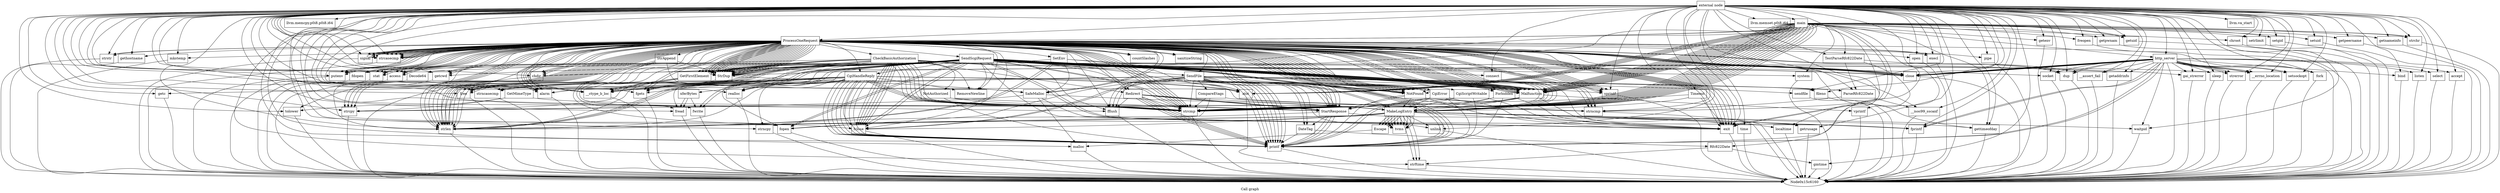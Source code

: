 digraph "Call graph" {
	label="Call graph";

	Node0x15c7430 [shape=record,label="{external node}"];
	Node0x15c7430 -> Node0x15fe260;
	Node0x15c7430 -> Node0x15bf6f0;
	Node0x15c7430 -> Node0x15f3670;
	Node0x15c7430 -> Node0x1628980;
	Node0x15c7430 -> Node0x161fab0;
	Node0x15c7430 -> Node0x15d2ea0;
	Node0x15c7430 -> Node0x15fe450;
	Node0x15c7430 -> Node0x16010d0;
	Node0x15c7430 -> Node0x1617c20;
	Node0x15c7430 -> Node0x162f210;
	Node0x15c7430 -> Node0x15d2760;
	Node0x15c7430 -> Node0x15af750;
	Node0x15c7430 -> Node0x160de00;
	Node0x15c7430 -> Node0x15cef00;
	Node0x15c7430 -> Node0x160bef0;
	Node0x15c7430 -> Node0x1655040;
	Node0x15c7430 -> Node0x15b0c70;
	Node0x15c7430 -> Node0x16180a0;
	Node0x15c7430 -> Node0x162de40;
	Node0x15c7430 -> Node0x15bfdc0;
	Node0x15c7430 -> Node0x1633de0;
	Node0x15c7430 -> Node0x1632ab0;
	Node0x15c7430 -> Node0x15ae9d0;
	Node0x15c7430 -> Node0x164fb90;
	Node0x15c7430 -> Node0x15cba90;
	Node0x15c7430 -> Node0x15af330;
	Node0x15c7430 -> Node0x15e1720;
	Node0x15c7430 -> Node0x15fd620;
	Node0x15c7430 -> Node0x15d17d0;
	Node0x15c7430 -> Node0x15f0a60;
	Node0x15c7430 -> Node0x164ff20;
	Node0x15c7430 -> Node0x160df30;
	Node0x15c7430 -> Node0x162da00;
	Node0x15c7430 -> Node0x1639ad0;
	Node0x15c7430 -> Node0x1639ea0;
	Node0x15c7430 -> Node0x1639c60;
	Node0x15c7430 -> Node0x163f0a0;
	Node0x15c7430 -> Node0x163ded0;
	Node0x15c7430 -> Node0x163f560;
	Node0x15c7430 -> Node0x1641e00;
	Node0x15c7430 -> Node0x164ab10;
	Node0x15c7430 -> Node0x1644f00;
	Node0x15c7430 -> Node0x164be20;
	Node0x15c7430 -> Node0x16433f0;
	Node0x15c7430 -> Node0x1647400;
	Node0x15c7430 -> Node0x1664940;
	Node0x15c7430 -> Node0x1664ca0;
	Node0x15c7430 -> Node0x166d270;
	Node0x15c7430 -> Node0x1653620;
	Node0x15c7430 -> Node0x1661080;
	Node0x15c7430 -> Node0x1666ef0;
	Node0x15c7430 -> Node0x165ea00;
	Node0x15c7430 -> Node0x165d280;
	Node0x15c7430 -> Node0x16655a0;
	Node0x15c7430 -> Node0x165bbb0;
	Node0x15c7430 -> Node0x1661b70;
	Node0x15c7430 -> Node0x1664330;
	Node0x15c7430 -> Node0x1667350;
	Node0x15c7430 -> Node0x165d650;
	Node0x15c7430 -> Node0x1669cd0;
	Node0x15c7430 -> Node0x16740a0;
	Node0x15c7430 -> Node0x1684a70;
	Node0x15c7430 -> Node0x1675260;
	Node0x15c7430 -> Node0x1678070;
	Node0x15c7430 -> Node0x162e4e0;
	Node0x15c7430 -> Node0x15a3430;
	Node0x15c7430 -> Node0x15a2a50;
	Node0x15c7430 -> Node0x15a9f90;
	Node0x15c7430 -> Node0x167f360;
	Node0x15c7430 -> Node0x15a3310;
	Node0x15c7430 -> Node0x1674f90;
	Node0x15c7430 -> Node0x167e020;
	Node0x15c7430 -> Node0x15da8b0;
	Node0x15c7430 -> Node0x15fcdf0;
	Node0x15c7430 -> Node0x1676040;
	Node0x15c7430 -> Node0x164a780;
	Node0x15c7430 -> Node0x1659a40;
	Node0x15c7430 -> Node0x16533b0;
	Node0x15c7430 -> Node0x1654280;
	Node0x15c7430 -> Node0x1655200;
	Node0x15c7430 -> Node0x16593c0;
	Node0x15c7430 -> Node0x164fe50;
	Node0x15c7430 -> Node0x166dbc0;
	Node0x15c7430 -> Node0x1611e90;
	Node0x15c7430 -> Node0x1688ae0;
	Node0x15c7430 -> Node0x165ccb0;
	Node0x15c7430 -> Node0x1663fa0;
	Node0x15c7430 -> Node0x1668f20;
	Node0x15c7430 -> Node0x16676f0;
	Node0x15fe260 [shape=record,label="{ParseRfc822Date}"];
	Node0x15fe260 -> Node0x15bf6f0;
	Node0x15fe260 -> Node0x15f3670;
	Node0x15bf6f0 [shape=record,label="{__isoc99_sscanf}"];
	Node0x15bf6f0 -> Node0x15c6160;
	Node0x15f3670 [shape=record,label="{strncmp}"];
	Node0x15f3670 -> Node0x15c6160;
	Node0x15fcdf0 [shape=record,label="{strftime}"];
	Node0x15fcdf0 -> Node0x15c6160;
	Node0x15d2ea0 [shape=record,label="{Decode64}"];
	Node0x15d2ea0 -> Node0x15fe450;
	Node0x1628980 [shape=record,label="{TestParseRfc822Date}"];
	Node0x1628980 -> Node0x15c5d00;
	Node0x1628980 -> Node0x15fe260;
	Node0x1628980 -> Node0x161fab0;
	Node0x15c5d00 [shape=record,label="{Rfc822Date}"];
	Node0x15c5d00 -> Node0x15da8b0;
	Node0x15c5d00 -> Node0x15fcdf0;
	Node0x161fab0 [shape=record,label="{__assert_fail}"];
	Node0x161fab0 -> Node0x15c6160;
	Node0x15da8b0 [shape=record,label="{gmtime}"];
	Node0x15da8b0 -> Node0x15c6160;
	Node0x15fe450 [shape=record,label="{strlen}"];
	Node0x15fe450 -> Node0x15c6160;
	Node0x1639c60 [shape=record,label="{access}"];
	Node0x1639c60 -> Node0x15c6160;
	Node0x1639f70 [shape=record,label="{Redirect}"];
	Node0x1639f70 -> Node0x161f1c0;
	Node0x1639f70 -> Node0x161f1c0;
	Node0x1639f70 -> Node0x161f1c0;
	Node0x1639f70 -> Node0x15d2760;
	Node0x1639f70 -> Node0x1633de0;
	Node0x1639f70 -> Node0x1633de0;
	Node0x1639f70 -> Node0x1633de0;
	Node0x1639f70 -> Node0x1633de0;
	Node0x1639f70 -> Node0x16206e0;
	Node0x1639f70 -> Node0x1647400;
	Node0x16010d0 [shape=record,label="{GetMimeType}"];
	Node0x16010d0 -> Node0x1617c20;
	Node0x16010d0 -> Node0x162f210;
	Node0x16010d0 -> Node0x15d2760;
	Node0x162f210 [shape=record,label="{tolower}"];
	Node0x162f210 -> Node0x15c6160;
	Node0x1617c20 [shape=record,label="{strcpy}"];
	Node0x1617c20 -> Node0x15c6160;
	Node0x15d2760 [shape=record,label="{strcmp}"];
	Node0x15d2760 -> Node0x15c6160;
	Node0x15af750 [shape=record,label="{ProcessOneRequest}"];
	Node0x15af750 -> Node0x160de00;
	Node0x15af750 -> Node0x15cef00;
	Node0x15af750 -> Node0x15d2af0;
	Node0x15af750 -> Node0x160bef0;
	Node0x15af750 -> Node0x160bef0;
	Node0x15af750 -> Node0x160bef0;
	Node0x15af750 -> Node0x160bef0;
	Node0x15af750 -> Node0x15b0c70;
	Node0x15af750 -> Node0x16180a0;
	Node0x15af750 -> Node0x162de40;
	Node0x15af750 -> Node0x15bfdc0;
	Node0x15af750 -> Node0x15fe450;
	Node0x15af750 -> Node0x160fc50;
	Node0x15af750 -> Node0x15d8450;
	Node0x15af750 -> Node0x160fc50;
	Node0x15af750 -> Node0x15d8450;
	Node0x15af750 -> Node0x160fc50;
	Node0x15af750 -> Node0x15d8450;
	Node0x15af750 -> Node0x15f3670;
	Node0x15af750 -> Node0x15fe450;
	Node0x15af750 -> Node0x161f1c0;
	Node0x15af750 -> Node0x1633de0;
	Node0x15af750 -> Node0x16206e0;
	Node0x15af750 -> Node0x162de40;
	Node0x15af750 -> Node0x15cf1a0;
	Node0x15af750 -> Node0x15d2760;
	Node0x15af750 -> Node0x15d2760;
	Node0x15af750 -> Node0x15d2760;
	Node0x15af750 -> Node0x161f1c0;
	Node0x15af750 -> Node0x1633de0;
	Node0x15af750 -> Node0x16206e0;
	Node0x15af750 -> Node0x162de40;
	Node0x15af750 -> Node0x16180a0;
	Node0x15af750 -> Node0x15fe450;
	Node0x15af750 -> Node0x160fc50;
	Node0x15af750 -> Node0x1608fd0;
	Node0x15af750 -> Node0x1632ab0;
	Node0x15af750 -> Node0x15d8450;
	Node0x15af750 -> Node0x1632ab0;
	Node0x15af750 -> Node0x15d8450;
	Node0x15af750 -> Node0x1632ab0;
	Node0x15af750 -> Node0x15d8450;
	Node0x15af750 -> Node0x1632ab0;
	Node0x15af750 -> Node0x15d8450;
	Node0x15af750 -> Node0x1632ab0;
	Node0x15af750 -> Node0x15d8450;
	Node0x15af750 -> Node0x1632ab0;
	Node0x15af750 -> Node0x15d8450;
	Node0x15af750 -> Node0x15ae9d0;
	Node0x15af750 -> Node0x1626330;
	Node0x15af750 -> Node0x1632ab0;
	Node0x15af750 -> Node0x1622d00;
	Node0x15af750 -> Node0x1632ab0;
	Node0x15af750 -> Node0x1632ab0;
	Node0x15af750 -> Node0x1632ab0;
	Node0x15af750 -> Node0x1632ab0;
	Node0x15af750 -> Node0x15e9f50;
	Node0x15af750 -> Node0x1626330;
	Node0x15af750 -> Node0x15d8450;
	Node0x15af750 -> Node0x15d8450;
	Node0x15af750 -> Node0x15d8450;
	Node0x15af750 -> Node0x1632ab0;
	Node0x15af750 -> Node0x15d8450;
	Node0x15af750 -> Node0x160fc50;
	Node0x15af750 -> Node0x1632ab0;
	Node0x15af750 -> Node0x15d8450;
	Node0x15af750 -> Node0x1632ab0;
	Node0x15af750 -> Node0x15d8450;
	Node0x15af750 -> Node0x1632ab0;
	Node0x15af750 -> Node0x15d2760;
	Node0x15af750 -> Node0x15bf6f0;
	Node0x15af750 -> Node0x15ae9d0;
	Node0x15af750 -> Node0x1626330;
	Node0x15af750 -> Node0x15cefd0;
	Node0x15af750 -> Node0x15cba90;
	Node0x15af750 -> Node0x15d8450;
	Node0x15af750 -> Node0x15af330;
	Node0x15af750 -> Node0x161f1c0;
	Node0x15af750 -> Node0x1633de0;
	Node0x15af750 -> Node0x16206e0;
	Node0x15af750 -> Node0x162de40;
	Node0x15af750 -> Node0x15e1720;
	Node0x15af750 -> Node0x15fd620;
	Node0x15af750 -> Node0x15d2af0;
	Node0x15af750 -> Node0x15d17d0;
	Node0x15af750 -> Node0x161f1c0;
	Node0x15af750 -> Node0x1633de0;
	Node0x15af750 -> Node0x16206e0;
	Node0x15af750 -> Node0x162de40;
	Node0x15af750 -> Node0x15cefd0;
	Node0x15af750 -> Node0x15b0c70;
	Node0x15af750 -> Node0x15f0a60;
	Node0x15af750 -> Node0x164ff20;
	Node0x15af750 -> Node0x160df30;
	Node0x15af750 -> Node0x162da00;
	Node0x15af750 -> Node0x15b0c70;
	Node0x15af750 -> Node0x15e9f50;
	Node0x15af750 -> Node0x15f3670;
	Node0x15af750 -> Node0x15cf1a0;
	Node0x15af750 -> Node0x15cf1a0;
	Node0x15af750 -> Node0x15fe450;
	Node0x15af750 -> Node0x15cf1a0;
	Node0x15af750 -> Node0x15cf1a0;
	Node0x15af750 -> Node0x15fe450;
	Node0x15af750 -> Node0x15fe450;
	Node0x15af750 -> Node0x15cf1a0;
	Node0x15af750 -> Node0x15e1720;
	Node0x15af750 -> Node0x15fe450;
	Node0x15af750 -> Node0x1639ad0;
	Node0x15af750 -> Node0x1639ad0;
	Node0x15af750 -> Node0x162f210;
	Node0x15af750 -> Node0x1617c20;
	Node0x15af750 -> Node0x1639ea0;
	Node0x15af750 -> Node0x15e1720;
	Node0x15af750 -> Node0x1639ea0;
	Node0x15af750 -> Node0x15e1720;
	Node0x15af750 -> Node0x15cf1a0;
	Node0x15af750 -> Node0x15d8450;
	Node0x15af750 -> Node0x160de00;
	Node0x15af750 -> Node0x15cef00;
	Node0x15af750 -> Node0x15d2af0;
	Node0x15af750 -> Node0x15fe450;
	Node0x15af750 -> Node0x1639ea0;
	Node0x15af750 -> Node0x1617c20;
	Node0x15af750 -> Node0x1639ea0;
	Node0x15af750 -> Node0x1639c60;
	Node0x15af750 -> Node0x15d8450;
	Node0x15af750 -> Node0x1639f70;
	Node0x15af750 -> Node0x15cf1a0;
	Node0x15af750 -> Node0x1639c60;
	Node0x15af750 -> Node0x15cf1a0;
	Node0x15af750 -> Node0x15d8450;
	Node0x15af750 -> Node0x1617c20;
	Node0x15af750 -> Node0x1639ea0;
	Node0x15af750 -> Node0x1639c60;
	Node0x15af750 -> Node0x15cf1a0;
	Node0x15af750 -> Node0x15d8450;
	Node0x15af750 -> Node0x1639f70;
	Node0x15af750 -> Node0x15d8450;
	Node0x15af750 -> Node0x15d8450;
	Node0x15af750 -> Node0x15fe450;
	Node0x15af750 -> Node0x15d8450;
	Node0x15af750 -> Node0x15fe450;
	Node0x15af750 -> Node0x1617c20;
	Node0x15af750 -> Node0x15e1720;
	Node0x15af750 -> Node0x1639c60;
	Node0x15af750 -> Node0x163f6d0;
	Node0x15af750 -> Node0x1639c60;
	Node0x15af750 -> Node0x163d8c0;
	Node0x15af750 -> Node0x160de00;
	Node0x15af750 -> Node0x15cef00;
	Node0x15af750 -> Node0x15d2af0;
	Node0x15af750 -> Node0x15fe450;
	Node0x15af750 -> Node0x163f0a0;
	Node0x15af750 -> Node0x163fea0;
	Node0x15af750 -> Node0x163f0a0;
	Node0x15af750 -> Node0x163f0a0;
	Node0x15af750 -> Node0x163f0a0;
	Node0x15af750 -> Node0x163ded0;
	Node0x15af750 -> Node0x15d2af0;
	Node0x15af750 -> Node0x163f560;
	Node0x15af750 -> Node0x1641e00;
	Node0x15af750 -> Node0x15f3670;
	Node0x15af750 -> Node0x164ab10;
	Node0x15af750 -> Node0x162de40;
	Node0x15af750 -> Node0x1644f00;
	Node0x15af750 -> Node0x15d2af0;
	Node0x15af750 -> Node0x164be20;
	Node0x15af750 -> Node0x163f560;
	Node0x15af750 -> Node0x163f560;
	Node0x15af750 -> Node0x163ded0;
	Node0x15af750 -> Node0x15d2af0;
	Node0x15af750 -> Node0x163f560;
	Node0x15af750 -> Node0x163f560;
	Node0x15af750 -> Node0x164ab10;
	Node0x15af750 -> Node0x162de40;
	Node0x15af750 -> Node0x163f560;
	Node0x15af750 -> Node0x16433f0;
	Node0x15af750 -> Node0x164c180;
	Node0x15af750 -> Node0x1646390;
	Node0x15af750 -> Node0x15d2760;
	Node0x15af750 -> Node0x16458b0;
	Node0x15af750 -> Node0x1643a70;
	Node0x15af750 -> Node0x1643a70;
	Node0x15af750 -> Node0x15cf1a0;
	Node0x15af750 -> Node0x1647820;
	Node0x15af750 -> Node0x1647400;
	Node0x15af750 -> Node0x16206e0;
	Node0x15af750 -> Node0x15b0c70;
	Node0x160de00 [shape=record,label="{chdir}"];
	Node0x160de00 -> Node0x15c6160;
	Node0x15cef00 [shape=record,label="{getcwd}"];
	Node0x15cef00 -> Node0x15c6160;
	Node0x15d2af0 [shape=record,label="{Malfunction}"];
	Node0x15d2af0 -> Node0x161f1c0;
	Node0x15d2af0 -> Node0x1633de0;
	Node0x15d2af0 -> Node0x164a780;
	Node0x15d2af0 -> Node0x1633de0;
	Node0x15d2af0 -> Node0x16206e0;
	Node0x15d2af0 -> Node0x162de40;
	Node0x1655040 [shape=record,label="{Timeout}"];
	Node0x1655040 -> Node0x1617c20;
	Node0x1655040 -> Node0x16206e0;
	Node0x1655040 -> Node0x162de40;
	Node0x160bef0 [shape=record,label="{signal}"];
	Node0x160bef0 -> Node0x15c6160;
	Node0x15b0c70 [shape=record,label="{alarm}"];
	Node0x15b0c70 -> Node0x15c6160;
	Node0x16180a0 [shape=record,label="{fgets}"];
	Node0x16180a0 -> Node0x15c6160;
	Node0x162de40 [shape=record,label="{exit}"];
	Node0x162de40 -> Node0x15c6160;
	Node0x15bfdc0 [shape=record,label="{gettimeofday}"];
	Node0x15bfdc0 -> Node0x15c6160;
	Node0x160fc50 [shape=record,label="{GetFirstElement}"];
	Node0x160fc50 -> Node0x1639ad0;
	Node0x160fc50 -> Node0x1639ad0;
	Node0x160fc50 -> Node0x1639ad0;
	Node0x15d8450 [shape=record,label="{StrDup}"];
	Node0x15d8450 -> Node0x15fe450;
	Node0x15d8450 -> Node0x15cefd0;
	Node0x15d8450 -> Node0x1617c20;
	Node0x161f1c0 [shape=record,label="{StartResponse}"];
	Node0x161f1c0 -> Node0x1659a40;
	Node0x161f1c0 -> Node0x1633de0;
	Node0x161f1c0 -> Node0x16533b0;
	Node0x161f1c0 -> Node0x1633de0;
	Node0x161f1c0 -> Node0x1633de0;
	Node0x161f1c0 -> Node0x164dbb0;
	Node0x1633de0 [shape=record,label="{printf}"];
	Node0x1633de0 -> Node0x15c6160;
	Node0x16206e0 [shape=record,label="{MakeLogEntry}"];
	Node0x16206e0 -> Node0x1654280;
	Node0x16206e0 -> Node0x15bfdc0;
	Node0x16206e0 -> Node0x1655200;
	Node0x16206e0 -> Node0x15fcdf0;
	Node0x16206e0 -> Node0x15fcdf0;
	Node0x16206e0 -> Node0x1669cd0;
	Node0x16206e0 -> Node0x16593c0;
	Node0x16206e0 -> Node0x16593c0;
	Node0x16206e0 -> Node0x15d17d0;
	Node0x16206e0 -> Node0x15fcdf0;
	Node0x16206e0 -> Node0x1655680;
	Node0x16206e0 -> Node0x1655680;
	Node0x16206e0 -> Node0x1655680;
	Node0x16206e0 -> Node0x164dce0;
	Node0x16206e0 -> Node0x164dce0;
	Node0x16206e0 -> Node0x164dce0;
	Node0x16206e0 -> Node0x164dce0;
	Node0x16206e0 -> Node0x164dce0;
	Node0x16206e0 -> Node0x164dce0;
	Node0x16206e0 -> Node0x164dce0;
	Node0x16206e0 -> Node0x164dce0;
	Node0x16206e0 -> Node0x164dce0;
	Node0x16206e0 -> Node0x164dce0;
	Node0x16206e0 -> Node0x1655680;
	Node0x16206e0 -> Node0x1655680;
	Node0x16206e0 -> Node0x15fe450;
	Node0x16206e0 -> Node0x15fe450;
	Node0x16206e0 -> Node0x15fe450;
	Node0x16206e0 -> Node0x1653620;
	Node0x16206e0 -> Node0x162da00;
	Node0x16206e0 -> Node0x162de40;
	Node0x15cf1a0 [shape=record,label="{NotFound}"];
	Node0x15cf1a0 -> Node0x161f1c0;
	Node0x15cf1a0 -> Node0x1633de0;
	Node0x15cf1a0 -> Node0x16206e0;
	Node0x15cf1a0 -> Node0x162de40;
	Node0x1608fd0 [shape=record,label="{RemoveNewline}"];
	Node0x1632ab0 [shape=record,label="{strcasecmp}"];
	Node0x1632ab0 -> Node0x15c6160;
	Node0x15ae9d0 [shape=record,label="{strstr}"];
	Node0x15ae9d0 -> Node0x15c6160;
	Node0x1626330 [shape=record,label="{Forbidden}"];
	Node0x1626330 -> Node0x161f1c0;
	Node0x1626330 -> Node0x1633de0;
	Node0x1626330 -> Node0x16206e0;
	Node0x1626330 -> Node0x162de40;
	Node0x1622d00 [shape=record,label="{StrAppend}"];
	Node0x1622d00 -> Node0x15d8450;
	Node0x1622d00 -> Node0x15fe450;
	Node0x1622d00 -> Node0x15fe450;
	Node0x1622d00 -> Node0x15fe450;
	Node0x1622d00 -> Node0x15cefd0;
	Node0x1622d00 -> Node0x160df30;
	Node0x15e9f50 [shape=record,label="{sanitizeString}"];
	Node0x164fb90 [shape=record,label="{llvm.memcpy.p0i8.p0i8.i64}"];
	Node0x15cefd0 [shape=record,label="{SafeMalloc}"];
	Node0x15cefd0 -> Node0x164fe50;
	Node0x15cefd0 -> Node0x1617c20;
	Node0x15cefd0 -> Node0x16206e0;
	Node0x15cefd0 -> Node0x162de40;
	Node0x15cba90 [shape=record,label="{gethostname}"];
	Node0x15cba90 -> Node0x15c6160;
	Node0x15af330 [shape=record,label="{atoi}"];
	Node0x15af330 -> Node0x15c6160;
	Node0x15e1720 [shape=record,label="{sprintf}"];
	Node0x15e1720 -> Node0x15c6160;
	Node0x15fd620 [shape=record,label="{mkstemp}"];
	Node0x15fd620 -> Node0x15c6160;
	Node0x15d17d0 [shape=record,label="{fopen}"];
	Node0x15d17d0 -> Node0x15c6160;
	Node0x15f0a60 [shape=record,label="{fread}"];
	Node0x15f0a60 -> Node0x15c6160;
	Node0x164ff20 [shape=record,label="{fwrite}"];
	Node0x164ff20 -> Node0x15c6160;
	Node0x160df30 [shape=record,label="{free}"];
	Node0x160df30 -> Node0x15c6160;
	Node0x162da00 [shape=record,label="{fclose}"];
	Node0x162da00 -> Node0x15c6160;
	Node0x163f0a0 [shape=record,label="{putenv}"];
	Node0x163f0a0 -> Node0x15c6160;
	Node0x163fea0 [shape=record,label="{SetEnv}"];
	Node0x163fea0 -> Node0x15f3670;
	Node0x163fea0 -> Node0x15fe450;
	Node0x163fea0 -> Node0x15fe450;
	Node0x163fea0 -> Node0x15cefd0;
	Node0x163fea0 -> Node0x15e1720;
	Node0x163fea0 -> Node0x163f0a0;
	Node0x1639ad0 [shape=record,label="{__ctype_b_loc}"];
	Node0x1639ad0 -> Node0x15c6160;
	Node0x1639ea0 [shape=record,label="{stat}"];
	Node0x1639ea0 -> Node0x15c6160;
	Node0x1661b70 [shape=record,label="{listen}"];
	Node0x1661b70 -> Node0x15c6160;
	Node0x165ea00 [shape=record,label="{__errno_location}"];
	Node0x165ea00 -> Node0x15c6160;
	Node0x1666ef0 [shape=record,label="{strerror}"];
	Node0x1666ef0 -> Node0x15c6160;
	Node0x16655a0 [shape=record,label="{setsockopt}"];
	Node0x16655a0 -> Node0x15c6160;
	Node0x165bbb0 [shape=record,label="{bind}"];
	Node0x165bbb0 -> Node0x15c6160;
	Node0x1667350 [shape=record,label="{select}"];
	Node0x1667350 -> Node0x15c6160;
	Node0x165d650 [shape=record,label="{accept}"];
	Node0x165d650 -> Node0x15c6160;
	Node0x1676040 [shape=record,label="{llvm.va_start}"];
	Node0x163f6d0 [shape=record,label="{CheckBasicAuthorization}"];
	Node0x163f6d0 -> Node0x15d17d0;
	Node0x163f6d0 -> Node0x15cf1a0;
	Node0x163f6d0 -> Node0x15d2ea0;
	Node0x163f6d0 -> Node0x16180a0;
	Node0x163f6d0 -> Node0x160fc50;
	Node0x163f6d0 -> Node0x1608fd0;
	Node0x163f6d0 -> Node0x15d2760;
	Node0x163f6d0 -> Node0x15d8450;
	Node0x163f6d0 -> Node0x15d2760;
	Node0x163f6d0 -> Node0x160fc50;
	Node0x163f6d0 -> Node0x160fc50;
	Node0x163f6d0 -> Node0x15d2760;
	Node0x163f6d0 -> Node0x15d8450;
	Node0x163f6d0 -> Node0x162da00;
	Node0x163f6d0 -> Node0x15d2760;
	Node0x163f6d0 -> Node0x15cf1a0;
	Node0x163f6d0 -> Node0x162da00;
	Node0x163f6d0 -> Node0x15d2760;
	Node0x163f6d0 -> Node0x1639f70;
	Node0x163f6d0 -> Node0x162da00;
	Node0x163f6d0 -> Node0x15d2760;
	Node0x163f6d0 -> Node0x162da00;
	Node0x163f6d0 -> Node0x15cf1a0;
	Node0x163f6d0 -> Node0x162da00;
	Node0x163f6d0 -> Node0x162da00;
	Node0x163f6d0 -> Node0x165f920;
	Node0x163d8c0 [shape=record,label="{CgiScriptWritable}"];
	Node0x163d8c0 -> Node0x161f1c0;
	Node0x163d8c0 -> Node0x1633de0;
	Node0x163d8c0 -> Node0x16206e0;
	Node0x163d8c0 -> Node0x162de40;
	Node0x163ded0 [shape=record,label="{dup}"];
	Node0x163ded0 -> Node0x15c6160;
	Node0x163f560 [shape=record,label="{close}"];
	Node0x163f560 -> Node0x15c6160;
	Node0x1641e00 [shape=record,label="{open}"];
	Node0x1641e00 -> Node0x15c6160;
	Node0x164ab10 [shape=record,label="{execl}"];
	Node0x164ab10 -> Node0x15c6160;
	Node0x1644f00 [shape=record,label="{pipe}"];
	Node0x1644f00 -> Node0x15c6160;
	Node0x164be20 [shape=record,label="{fork}"];
	Node0x164be20 -> Node0x15c6160;
	Node0x16433f0 [shape=record,label="{fdopen}"];
	Node0x16433f0 -> Node0x15c6160;
	Node0x164c180 [shape=record,label="{CgiError}"];
	Node0x164c180 -> Node0x161f1c0;
	Node0x164c180 -> Node0x1633de0;
	Node0x164c180 -> Node0x16206e0;
	Node0x164c180 -> Node0x162de40;
	Node0x1646390 [shape=record,label="{CgiHandleReply}"];
	Node0x1646390 -> Node0x15b0c70;
	Node0x1646390 -> Node0x16180a0;
	Node0x1646390 -> Node0x1639ad0;
	Node0x1646390 -> Node0x166dbc0;
	Node0x1646390 -> Node0x161f1c0;
	Node0x1646390 -> Node0x1608fd0;
	Node0x1646390 -> Node0x1639ad0;
	Node0x1646390 -> Node0x1633de0;
	Node0x1646390 -> Node0x166dbc0;
	Node0x1646390 -> Node0x1639ad0;
	Node0x1646390 -> Node0x1633de0;
	Node0x1646390 -> Node0x16533b0;
	Node0x1646390 -> Node0x15af330;
	Node0x1646390 -> Node0x166dbc0;
	Node0x1646390 -> Node0x15af330;
	Node0x1646390 -> Node0x15fe450;
	Node0x1646390 -> Node0x1611e90;
	Node0x1646390 -> Node0x15d2af0;
	Node0x1646390 -> Node0x161f1c0;
	Node0x1646390 -> Node0x1633de0;
	Node0x1646390 -> Node0x161f1c0;
	Node0x1646390 -> Node0x1633de0;
	Node0x1646390 -> Node0x1633de0;
	Node0x1646390 -> Node0x1633de0;
	Node0x1646390 -> Node0x1661ca0;
	Node0x1646390 -> Node0x1688ae0;
	Node0x1646390 -> Node0x1611e90;
	Node0x1646390 -> Node0x15d2af0;
	Node0x1646390 -> Node0x1633de0;
	Node0x1646390 -> Node0x1633de0;
	Node0x1646390 -> Node0x160df30;
	Node0x1646390 -> Node0x162da00;
	Node0x16458b0 [shape=record,label="{SendScgiRequest}"];
	Node0x16458b0 -> Node0x15d17d0;
	Node0x16458b0 -> Node0x15d2af0;
	Node0x16458b0 -> Node0x16180a0;
	Node0x16458b0 -> Node0x15d2af0;
	Node0x16458b0 -> Node0x15f3670;
	Node0x16458b0 -> Node0x15d2af0;
	Node0x16458b0 -> Node0x160fc50;
	Node0x16458b0 -> Node0x160fc50;
	Node0x16458b0 -> Node0x15d2af0;
	Node0x16458b0 -> Node0x16180a0;
	Node0x16458b0 -> Node0x160fc50;
	Node0x16458b0 -> Node0x1608fd0;
	Node0x16458b0 -> Node0x15d2760;
	Node0x16458b0 -> Node0x160df30;
	Node0x16458b0 -> Node0x15d8450;
	Node0x16458b0 -> Node0x15d2760;
	Node0x16458b0 -> Node0x160df30;
	Node0x16458b0 -> Node0x15d8450;
	Node0x16458b0 -> Node0x15d2af0;
	Node0x16458b0 -> Node0x162da00;
	Node0x16458b0 -> Node0x166d270;
	Node0x16458b0 -> Node0x1661080;
	Node0x16458b0 -> Node0x15d2af0;
	Node0x16458b0 -> Node0x165d280;
	Node0x16458b0 -> Node0x165ccb0;
	Node0x16458b0 -> Node0x163f560;
	Node0x16458b0 -> Node0x16433f0;
	Node0x16458b0 -> Node0x163f560;
	Node0x16458b0 -> Node0x1663fa0;
	Node0x16458b0 -> Node0x15d2af0;
	Node0x16458b0 -> Node0x160df30;
	Node0x16458b0 -> Node0x1664330;
	Node0x16458b0 -> Node0x160de00;
	Node0x16458b0 -> Node0x15cef00;
	Node0x16458b0 -> Node0x15d2af0;
	Node0x16458b0 -> Node0x1639ea0;
	Node0x16458b0 -> Node0x1639c60;
	Node0x16458b0 -> Node0x15fe450;
	Node0x16458b0 -> Node0x1647820;
	Node0x16458b0 -> Node0x160df30;
	Node0x16458b0 -> Node0x162de40;
	Node0x16458b0 -> Node0x15d2af0;
	Node0x16458b0 -> Node0x15d2af0;
	Node0x16458b0 -> Node0x15fe450;
	Node0x16458b0 -> Node0x15fe450;
	Node0x16458b0 -> Node0x1611e90;
	Node0x16458b0 -> Node0x15d2af0;
	Node0x16458b0 -> Node0x1653620;
	Node0x16458b0 -> Node0x164ff20;
	Node0x16458b0 -> Node0x1653620;
	Node0x16458b0 -> Node0x160df30;
	Node0x16458b0 -> Node0x15af330;
	Node0x16458b0 -> Node0x15d17d0;
	Node0x16458b0 -> Node0x15f0a60;
	Node0x16458b0 -> Node0x164ff20;
	Node0x16458b0 -> Node0x162da00;
	Node0x16458b0 -> Node0x1647400;
	Node0x16458b0 -> Node0x1646390;
	Node0x1643a70 [shape=record,label="{countSlashes}"];
	Node0x1647820 [shape=record,label="{SendFile}"];
	Node0x1647820 -> Node0x16010d0;
	Node0x1647820 -> Node0x1654280;
	Node0x1647820 -> Node0x15e1720;
	Node0x1647820 -> Node0x16620a0;
	Node0x1647820 -> Node0x15fe260;
	Node0x1647820 -> Node0x161f1c0;
	Node0x1647820 -> Node0x164dbb0;
	Node0x1647820 -> Node0x1633de0;
	Node0x1647820 -> Node0x1633de0;
	Node0x1647820 -> Node0x1633de0;
	Node0x1647820 -> Node0x1647400;
	Node0x1647820 -> Node0x16206e0;
	Node0x1647820 -> Node0x15d17d0;
	Node0x1647820 -> Node0x15cf1a0;
	Node0x1647820 -> Node0x161f1c0;
	Node0x1647820 -> Node0x1633de0;
	Node0x1647820 -> Node0x161f1c0;
	Node0x1647820 -> Node0x164dbb0;
	Node0x1647820 -> Node0x1633de0;
	Node0x1647820 -> Node0x1633de0;
	Node0x1647820 -> Node0x1633de0;
	Node0x1647820 -> Node0x1633de0;
	Node0x1647820 -> Node0x1647400;
	Node0x1647820 -> Node0x15d2760;
	Node0x1647820 -> Node0x16206e0;
	Node0x1647820 -> Node0x162da00;
	Node0x1647820 -> Node0x1647400;
	Node0x1647820 -> Node0x15b0c70;
	Node0x1647820 -> Node0x16676f0;
	Node0x1647820 -> Node0x16676f0;
	Node0x1647820 -> Node0x1668f20;
	Node0x1647820 -> Node0x162da00;
	Node0x1647400 [shape=record,label="{fflush}"];
	Node0x1647400 -> Node0x15c6160;
	Node0x164a780 [shape=record,label="{vprintf}"];
	Node0x164a780 -> Node0x15c6160;
	Node0x1659a40 [shape=record,label="{time}"];
	Node0x1659a40 -> Node0x15c6160;
	Node0x16533b0 [shape=record,label="{strncpy}"];
	Node0x16533b0 -> Node0x15c6160;
	Node0x164dbb0 [shape=record,label="{DateTag}"];
	Node0x164dbb0 -> Node0x15c5d00;
	Node0x164dbb0 -> Node0x1633de0;
	Node0x1654280 [shape=record,label="{unlink}"];
	Node0x1654280 -> Node0x15c6160;
	Node0x1655200 [shape=record,label="{localtime}"];
	Node0x1655200 -> Node0x15c6160;
	Node0x1669cd0 [shape=record,label="{waitpid}"];
	Node0x1669cd0 -> Node0x15c6160;
	Node0x16593c0 [shape=record,label="{getrusage}"];
	Node0x16593c0 -> Node0x15c6160;
	Node0x1655680 [shape=record,label="{Escape}"];
	Node0x1655680 -> Node0x164fe50;
	Node0x164dce0 [shape=record,label="{tvms}"];
	Node0x1653620 [shape=record,label="{fprintf}"];
	Node0x1653620 -> Node0x15c6160;
	Node0x164fe50 [shape=record,label="{malloc}"];
	Node0x164fe50 -> Node0x15c6160;
	Node0x165f920 [shape=record,label="{NotAuthorized}"];
	Node0x165f920 -> Node0x161f1c0;
	Node0x165f920 -> Node0x1633de0;
	Node0x165f920 -> Node0x16206e0;
	Node0x166dbc0 [shape=record,label="{strncasecmp}"];
	Node0x166dbc0 -> Node0x15c6160;
	Node0x1611e90 [shape=record,label="{realloc}"];
	Node0x1611e90 -> Node0x15c6160;
	Node0x1661ca0 [shape=record,label="{xferBytes}"];
	Node0x1661ca0 -> Node0x15f0a60;
	Node0x1661ca0 -> Node0x15f0a60;
	Node0x1661ca0 -> Node0x164ff20;
	Node0x1688ae0 [shape=record,label="{getc}"];
	Node0x1688ae0 -> Node0x15c6160;
	Node0x1661080 [shape=record,label="{gai_strerror}"];
	Node0x1661080 -> Node0x15c6160;
	Node0x1664ca0 [shape=record,label="{llvm.memset.p0i8.i64}"];
	Node0x166d270 [shape=record,label="{getaddrinfo}"];
	Node0x166d270 -> Node0x15c6160;
	Node0x165d280 [shape=record,label="{socket}"];
	Node0x165d280 -> Node0x15c6160;
	Node0x165ccb0 [shape=record,label="{connect}"];
	Node0x165ccb0 -> Node0x15c6160;
	Node0x1663fa0 [shape=record,label="{system}"];
	Node0x1663fa0 -> Node0x15c6160;
	Node0x1664330 [shape=record,label="{sleep}"];
	Node0x1664330 -> Node0x15c6160;
	Node0x16620a0 [shape=record,label="{CompareEtags}"];
	Node0x16620a0 -> Node0x15fe450;
	Node0x16620a0 -> Node0x15f3670;
	Node0x16620a0 -> Node0x15d2760;
	Node0x16676f0 [shape=record,label="{fileno}"];
	Node0x16676f0 -> Node0x15c6160;
	Node0x1668f20 [shape=record,label="{sendfile}"];
	Node0x1668f20 -> Node0x15c6160;
	Node0x1664940 [shape=record,label="{http_server}"];
	Node0x1664940 -> Node0x166d270;
	Node0x1664940 -> Node0x1661080;
	Node0x1664940 -> Node0x165ea00;
	Node0x1664940 -> Node0x1666ef0;
	Node0x1664940 -> Node0x1653620;
	Node0x1664940 -> Node0x165d280;
	Node0x1664940 -> Node0x16655a0;
	Node0x1664940 -> Node0x16655a0;
	Node0x1664940 -> Node0x165bbb0;
	Node0x1664940 -> Node0x165ea00;
	Node0x1664940 -> Node0x1666ef0;
	Node0x1664940 -> Node0x1633de0;
	Node0x1664940 -> Node0x163f560;
	Node0x1664940 -> Node0x1661b70;
	Node0x1664940 -> Node0x165ea00;
	Node0x1664940 -> Node0x1666ef0;
	Node0x1664940 -> Node0x1633de0;
	Node0x1664940 -> Node0x163f560;
	Node0x1664940 -> Node0x1653620;
	Node0x1664940 -> Node0x1664330;
	Node0x1664940 -> Node0x15c6160;
	Node0x1664940 -> Node0x161fab0;
	Node0x1664940 -> Node0x1667350;
	Node0x1664940 -> Node0x165d650;
	Node0x1664940 -> Node0x164be20;
	Node0x1664940 -> Node0x163f560;
	Node0x1664940 -> Node0x163f560;
	Node0x1664940 -> Node0x163ded0;
	Node0x1664940 -> Node0x163f560;
	Node0x1664940 -> Node0x163ded0;
	Node0x1664940 -> Node0x163f560;
	Node0x1664940 -> Node0x1669cd0;
	Node0x16740a0 [shape=record,label="{main}"];
	Node0x16740a0 -> Node0x15bfdc0;
	Node0x16740a0 -> Node0x15d2760;
	Node0x16740a0 -> Node0x15d2760;
	Node0x16740a0 -> Node0x15d2760;
	Node0x16740a0 -> Node0x15d2760;
	Node0x16740a0 -> Node0x15af330;
	Node0x16740a0 -> Node0x15d2760;
	Node0x16740a0 -> Node0x15af330;
	Node0x16740a0 -> Node0x15d2760;
	Node0x16740a0 -> Node0x15af330;
	Node0x16740a0 -> Node0x1684a70;
	Node0x16740a0 -> Node0x15d2760;
	Node0x16740a0 -> Node0x15d2760;
	Node0x16740a0 -> Node0x15d2760;
	Node0x16740a0 -> Node0x15d2760;
	Node0x16740a0 -> Node0x15d2af0;
	Node0x16740a0 -> Node0x15d2760;
	Node0x16740a0 -> Node0x15af330;
	Node0x16740a0 -> Node0x15d2760;
	Node0x16740a0 -> Node0x15af330;
	Node0x16740a0 -> Node0x15d2760;
	Node0x16740a0 -> Node0x1675260;
	Node0x16740a0 -> Node0x15d2af0;
	Node0x16740a0 -> Node0x15d2760;
	Node0x16740a0 -> Node0x1628980;
	Node0x16740a0 -> Node0x1633de0;
	Node0x16740a0 -> Node0x162de40;
	Node0x16740a0 -> Node0x15d2af0;
	Node0x16740a0 -> Node0x15d2af0;
	Node0x16740a0 -> Node0x160de00;
	Node0x16740a0 -> Node0x15d2af0;
	Node0x16740a0 -> Node0x1678070;
	Node0x16740a0 -> Node0x162e4e0;
	Node0x16740a0 -> Node0x15a3430;
	Node0x16740a0 -> Node0x15d2af0;
	Node0x16740a0 -> Node0x1664940;
	Node0x16740a0 -> Node0x15d2af0;
	Node0x16740a0 -> Node0x15a2a50;
	Node0x16740a0 -> Node0x15a9f90;
	Node0x16740a0 -> Node0x15d2af0;
	Node0x16740a0 -> Node0x167f360;
	Node0x16740a0 -> Node0x15d2af0;
	Node0x16740a0 -> Node0x15d2af0;
	Node0x16740a0 -> Node0x162e4e0;
	Node0x16740a0 -> Node0x15d2af0;
	Node0x16740a0 -> Node0x15a3310;
	Node0x16740a0 -> Node0x1674f90;
	Node0x16740a0 -> Node0x15d8450;
	Node0x16740a0 -> Node0x15f3670;
	Node0x16740a0 -> Node0x167e020;
	Node0x16740a0 -> Node0x167e020;
	Node0x16740a0 -> Node0x15af750;
	Node0x16740a0 -> Node0x15af750;
	Node0x16740a0 -> Node0x162de40;
	Node0x1684a70 [shape=record,label="{getenv}"];
	Node0x1684a70 -> Node0x15c6160;
	Node0x167f360 [shape=record,label="{setuid}"];
	Node0x167f360 -> Node0x15c6160;
	Node0x1675260 [shape=record,label="{freopen}"];
	Node0x1675260 -> Node0x15c6160;
	Node0x1678070 [shape=record,label="{getpwnam}"];
	Node0x1678070 -> Node0x15c6160;
	Node0x162e4e0 [shape=record,label="{getuid}"];
	Node0x162e4e0 -> Node0x15c6160;
	Node0x15a3430 [shape=record,label="{chroot}"];
	Node0x15a3430 -> Node0x15c6160;
	Node0x15a2a50 [shape=record,label="{setrlimit}"];
	Node0x15a2a50 -> Node0x15c6160;
	Node0x15a9f90 [shape=record,label="{setgid}"];
	Node0x15a9f90 -> Node0x15c6160;
	Node0x15a3310 [shape=record,label="{getpeername}"];
	Node0x15a3310 -> Node0x15c6160;
	Node0x1674f90 [shape=record,label="{getnameinfo}"];
	Node0x1674f90 -> Node0x15c6160;
	Node0x167e020 [shape=record,label="{strchr}"];
	Node0x167e020 -> Node0x15c6160;
}
